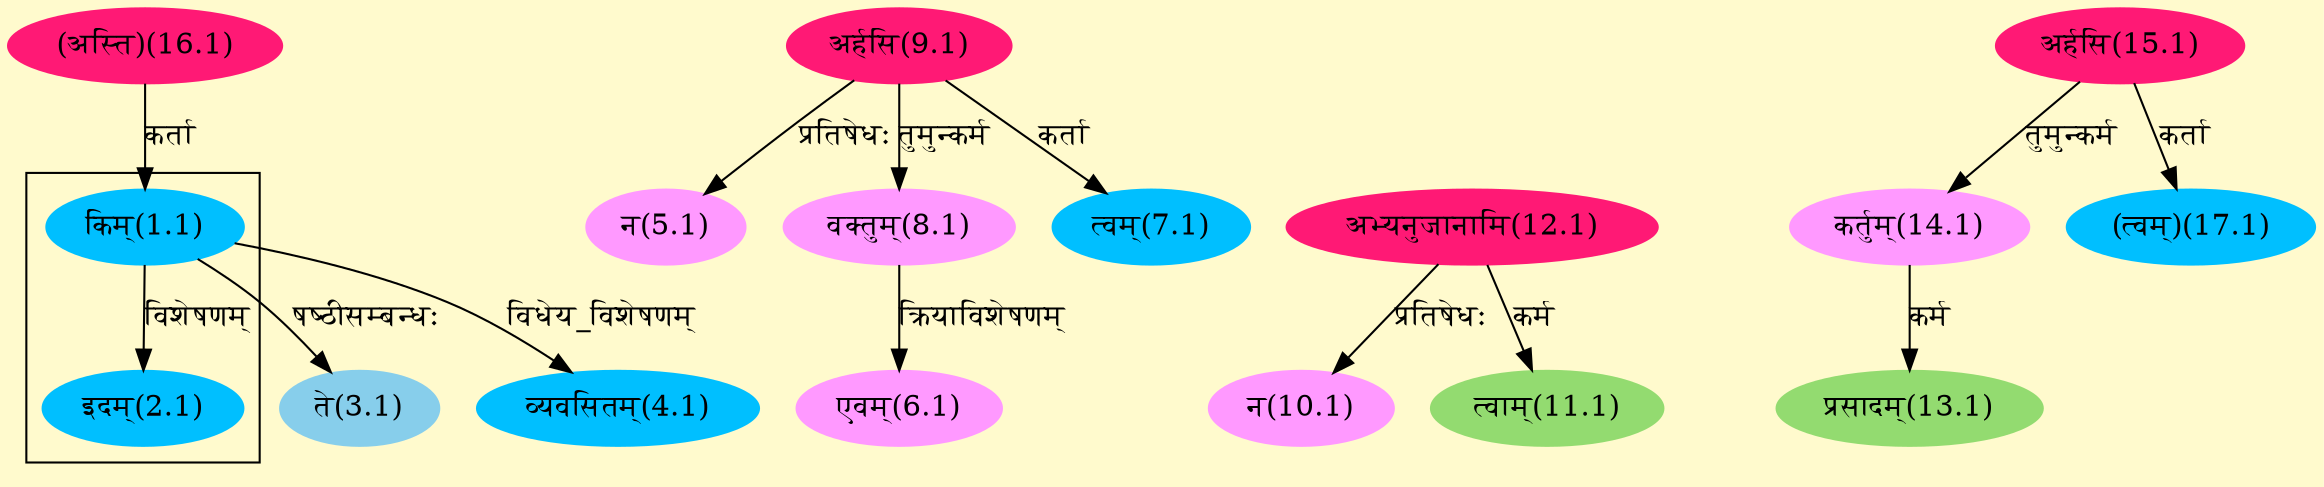 digraph G{
rankdir=BT;
 compound=true;
 bgcolor="lemonchiffon1";

subgraph cluster_1{
Node2_1 [style=filled, color="#00BFFF" label = "इदम्(2.1)"]
Node1_1 [style=filled, color="#00BFFF" label = "किम्(1.1)"]

}
Node1_1 [style=filled, color="#00BFFF" label = "किम्(1.1)"]
Node16_1 [style=filled, color="#FF1975" label = "(अस्ति)(16.1)"]
Node3_1 [style=filled, color="#87CEEB" label = "ते(3.1)"]
Node4_1 [style=filled, color="#00BFFF" label = "व्यवसितम्(4.1)"]
Node5_1 [style=filled, color="#FF99FF" label = "न(5.1)"]
Node9_1 [style=filled, color="#FF1975" label = "अर्हसि(9.1)"]
Node6_1 [style=filled, color="#FF99FF" label = "एवम्(6.1)"]
Node8_1 [style=filled, color="#FF99FF" label = "वक्तुम्(8.1)"]
Node7_1 [style=filled, color="#00BFFF" label = "त्वम्(7.1)"]
Node [style=filled, color="" label = "()"]
Node10_1 [style=filled, color="#FF99FF" label = "न(10.1)"]
Node12_1 [style=filled, color="#FF1975" label = "अभ्यनुजानामि(12.1)"]
Node11_1 [style=filled, color="#93DB70" label = "त्वाम्(11.1)"]
Node13_1 [style=filled, color="#93DB70" label = "प्रसादम्(13.1)"]
Node14_1 [style=filled, color="#FF99FF" label = "कर्तुम्(14.1)"]
Node15_1 [style=filled, color="#FF1975" label = "अर्हसि(15.1)"]
Node17_1 [style=filled, color="#00BFFF" label = "(त्वम्)(17.1)"]
/* Start of Relations section */

Node1_1 -> Node16_1 [  label="कर्ता"  dir="back" ]
Node2_1 -> Node1_1 [  label="विशेषणम्"  dir="back" ]
Node3_1 -> Node1_1 [  label="षष्ठीसम्बन्धः"  dir="back" ]
Node4_1 -> Node1_1 [  label="विधेय_विशेषणम्"  dir="back" ]
Node5_1 -> Node9_1 [  label="प्रतिषेधः"  dir="back" ]
Node6_1 -> Node8_1 [  label="क्रियाविशेषणम्"  dir="back" ]
Node7_1 -> Node9_1 [  label="कर्ता"  dir="back" ]
Node8_1 -> Node9_1 [  label="तुमुन्कर्म"  dir="back" ]
Node10_1 -> Node12_1 [  label="प्रतिषेधः"  dir="back" ]
Node11_1 -> Node12_1 [  label="कर्म"  dir="back" ]
Node13_1 -> Node14_1 [  label="कर्म"  dir="back" ]
Node14_1 -> Node15_1 [  label="तुमुन्कर्म"  dir="back" ]
Node17_1 -> Node15_1 [  label="कर्ता"  dir="back" ]
}
